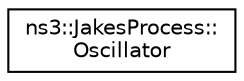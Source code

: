 digraph "Graphical Class Hierarchy"
{
 // LATEX_PDF_SIZE
  edge [fontname="Helvetica",fontsize="10",labelfontname="Helvetica",labelfontsize="10"];
  node [fontname="Helvetica",fontsize="10",shape=record];
  rankdir="LR";
  Node0 [label="ns3::JakesProcess::\lOscillator",height=0.2,width=0.4,color="black", fillcolor="white", style="filled",URL="$structns3_1_1_jakes_process_1_1_oscillator.html",tooltip="This class Represents a single oscillator."];
}
